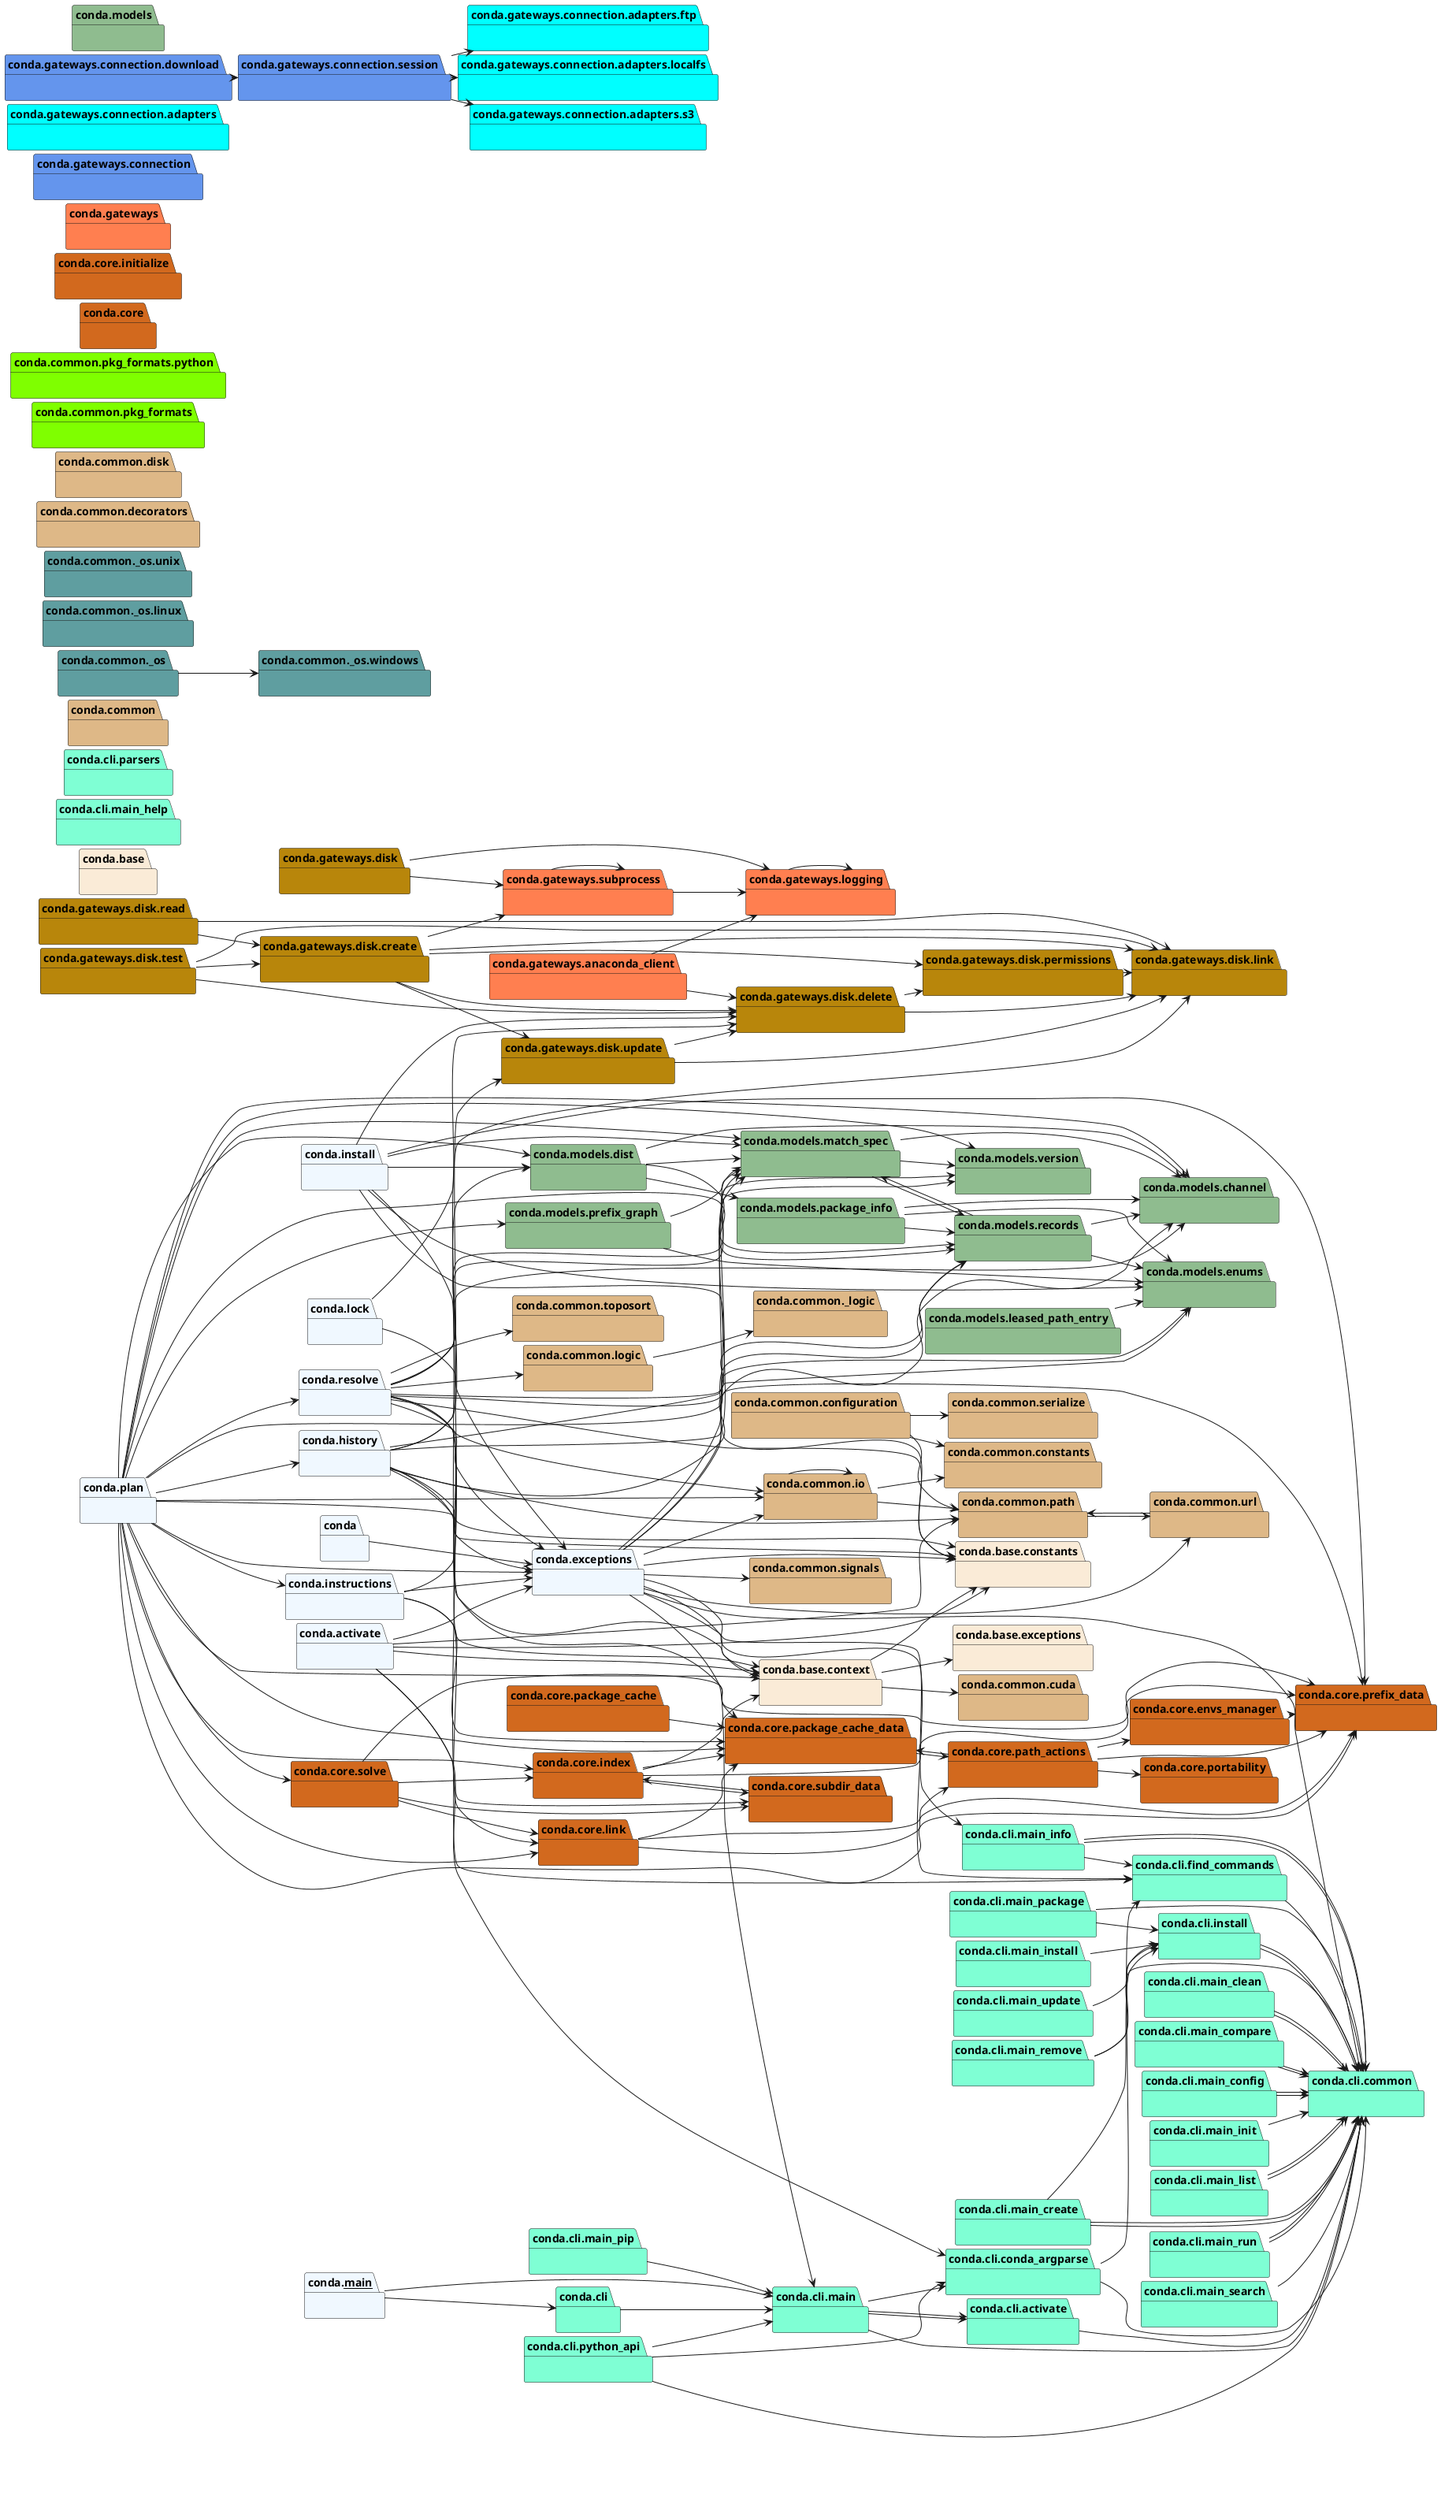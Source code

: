 @startuml packages_conda
set namespaceSeparator none
left to right direction
skinparam nodesep 5
skinparam ranksep 5
left to right direction
skinparam nodesep 5
skinparam ranksep 5
left to right direction
skinparam nodesep 5
skinparam ranksep 5
left to right direction
skinparam nodesep 5
skinparam ranksep 5
package "conda" as conda #aliceblue {
}
package "conda.__main__" as conda.__main__ #aliceblue {
}
package "conda.activate" as conda.activate #aliceblue {
}
package "conda.base" as conda.base #antiquewhite {
}
package "conda.base.constants" as conda.base.constants #antiquewhite {
}
package "conda.base.context" as conda.base.context #antiquewhite {
}
package "conda.base.exceptions" as conda.base.exceptions #antiquewhite {
}
package "conda.cli" as conda.cli #aquamarine {
}
package "conda.cli.activate" as conda.cli.activate #aquamarine {
}
package "conda.cli.common" as conda.cli.common #aquamarine {
}
package "conda.cli.conda_argparse" as conda.cli.conda_argparse #aquamarine {
}
package "conda.cli.find_commands" as conda.cli.find_commands #aquamarine {
}
package "conda.cli.install" as conda.cli.install #aquamarine {
}
package "conda.cli.main" as conda.cli.main #aquamarine {
}
package "conda.cli.main_clean" as conda.cli.main_clean #aquamarine {
}
package "conda.cli.main_compare" as conda.cli.main_compare #aquamarine {
}
package "conda.cli.main_config" as conda.cli.main_config #aquamarine {
}
package "conda.cli.main_create" as conda.cli.main_create #aquamarine {
}
package "conda.cli.main_help" as conda.cli.main_help #aquamarine {
}
package "conda.cli.main_info" as conda.cli.main_info #aquamarine {
}
package "conda.cli.main_init" as conda.cli.main_init #aquamarine {
}
package "conda.cli.main_install" as conda.cli.main_install #aquamarine {
}
package "conda.cli.main_list" as conda.cli.main_list #aquamarine {
}
package "conda.cli.main_package" as conda.cli.main_package #aquamarine {
}
package "conda.cli.main_pip" as conda.cli.main_pip #aquamarine {
}
package "conda.cli.main_remove" as conda.cli.main_remove #aquamarine {
}
package "conda.cli.main_run" as conda.cli.main_run #aquamarine {
}
package "conda.cli.main_search" as conda.cli.main_search #aquamarine {
}
package "conda.cli.main_update" as conda.cli.main_update #aquamarine {
}
package "conda.cli.parsers" as conda.cli.parsers #aquamarine {
}
package "conda.cli.python_api" as conda.cli.python_api #aquamarine {
}
package "conda.common" as conda.common #burlywood {
}
package "conda.common._logic" as conda.common._logic #burlywood {
}
package "conda.common._os" as conda.common._os #cadetblue {
}
package "conda.common._os.linux" as conda.common._os.linux #cadetblue {
}
package "conda.common._os.unix" as conda.common._os.unix #cadetblue {
}
package "conda.common._os.windows" as conda.common._os.windows #cadetblue {
}
package "conda.common.configuration" as conda.common.configuration #burlywood {
}
package "conda.common.constants" as conda.common.constants #burlywood {
}
package "conda.common.cuda" as conda.common.cuda #burlywood {
}
package "conda.common.decorators" as conda.common.decorators #burlywood {
}
package "conda.common.disk" as conda.common.disk #burlywood {
}
package "conda.common.io" as conda.common.io #burlywood {
}
package "conda.common.logic" as conda.common.logic #burlywood {
}
package "conda.common.path" as conda.common.path #burlywood {
}
package "conda.common.pkg_formats" as conda.common.pkg_formats #chartreuse {
}
package "conda.common.pkg_formats.python" as conda.common.pkg_formats.python #chartreuse {
}
package "conda.common.serialize" as conda.common.serialize #burlywood {
}
package "conda.common.signals" as conda.common.signals #burlywood {
}
package "conda.common.toposort" as conda.common.toposort #burlywood {
}
package "conda.common.url" as conda.common.url #burlywood {
}
package "conda.core" as conda.core #chocolate {
}
package "conda.core.envs_manager" as conda.core.envs_manager #chocolate {
}
package "conda.core.index" as conda.core.index #chocolate {
}
package "conda.core.initialize" as conda.core.initialize #chocolate {
}
package "conda.core.link" as conda.core.link #chocolate {
}
package "conda.core.package_cache" as conda.core.package_cache #chocolate {
}
package "conda.core.package_cache_data" as conda.core.package_cache_data #chocolate {
}
package "conda.core.path_actions" as conda.core.path_actions #chocolate {
}
package "conda.core.portability" as conda.core.portability #chocolate {
}
package "conda.core.prefix_data" as conda.core.prefix_data #chocolate {
}
package "conda.core.solve" as conda.core.solve #chocolate {
}
package "conda.core.subdir_data" as conda.core.subdir_data #chocolate {
}
package "conda.exceptions" as conda.exceptions #aliceblue {
}
package "conda.gateways" as conda.gateways #coral {
}
package "conda.gateways.anaconda_client" as conda.gateways.anaconda_client #coral {
}
package "conda.gateways.connection" as conda.gateways.connection #cornflowerblue {
}
package "conda.gateways.connection.adapters" as conda.gateways.connection.adapters #cyan {
}
package "conda.gateways.connection.adapters.ftp" as conda.gateways.connection.adapters.ftp #cyan {
}
package "conda.gateways.connection.adapters.localfs" as conda.gateways.connection.adapters.localfs #cyan {
}
package "conda.gateways.connection.adapters.s3" as conda.gateways.connection.adapters.s3 #cyan {
}
package "conda.gateways.connection.download" as conda.gateways.connection.download #cornflowerblue {
}
package "conda.gateways.connection.session" as conda.gateways.connection.session #cornflowerblue {
}
package "conda.gateways.disk" as conda.gateways.disk #darkgoldenrod {
}
package "conda.gateways.disk.create" as conda.gateways.disk.create #darkgoldenrod {
}
package "conda.gateways.disk.delete" as conda.gateways.disk.delete #darkgoldenrod {
}
package "conda.gateways.disk.link" as conda.gateways.disk.link #darkgoldenrod {
}
package "conda.gateways.disk.permissions" as conda.gateways.disk.permissions #darkgoldenrod {
}
package "conda.gateways.disk.read" as conda.gateways.disk.read #darkgoldenrod {
}
package "conda.gateways.disk.test" as conda.gateways.disk.test #darkgoldenrod {
}
package "conda.gateways.disk.update" as conda.gateways.disk.update #darkgoldenrod {
}
package "conda.gateways.logging" as conda.gateways.logging #coral {
}
package "conda.gateways.subprocess" as conda.gateways.subprocess #coral {
}
package "conda.history" as conda.history #aliceblue {
}
package "conda.install" as conda.install #aliceblue {
}
package "conda.instructions" as conda.instructions #aliceblue {
}
package "conda.lock" as conda.lock #aliceblue {
}
package "conda.models" as conda.models #darkseagreen {
}
package "conda.models.channel" as conda.models.channel #darkseagreen {
}
package "conda.models.dist" as conda.models.dist #darkseagreen {
}
package "conda.models.enums" as conda.models.enums #darkseagreen {
}
package "conda.models.leased_path_entry" as conda.models.leased_path_entry #darkseagreen {
}
package "conda.models.match_spec" as conda.models.match_spec #darkseagreen {
}
package "conda.models.package_info" as conda.models.package_info #darkseagreen {
}
package "conda.models.prefix_graph" as conda.models.prefix_graph #darkseagreen {
}
package "conda.models.records" as conda.models.records #darkseagreen {
}
package "conda.models.version" as conda.models.version #darkseagreen {
}
package "conda.plan" as conda.plan #aliceblue {
}
package "conda.resolve" as conda.resolve #aliceblue {
}
conda --> conda.exceptions
conda.__main__ --> conda.cli
conda.__main__ --> conda.cli.main
conda.activate --> conda.base.constants
conda.activate --> conda.base.context
conda.activate --> conda.cli.conda_argparse
conda.activate --> conda.cli.find_commands
conda.activate --> conda.common.path
conda.activate --> conda.exceptions
conda.base.context --> conda.base.constants
conda.base.context --> conda.base.exceptions
conda.base.context --> conda.common.cuda
conda.cli --> conda.cli.main
conda.cli.activate --> conda.cli.common
conda.cli.conda_argparse --> conda.cli.common
conda.cli.conda_argparse --> conda.cli.find_commands
conda.cli.find_commands --> conda.cli.common
conda.cli.install --> conda.cli.common
conda.cli.install --> conda.cli.common
conda.cli.main --> conda.cli.activate
conda.cli.main --> conda.cli.activate
conda.cli.main --> conda.cli.common
conda.cli.main --> conda.cli.conda_argparse
conda.cli.main_clean --> conda.cli.common
conda.cli.main_clean --> conda.cli.common
conda.cli.main_compare --> conda.cli.common
conda.cli.main_compare --> conda.cli.common
conda.cli.main_config --> conda.cli.common
conda.cli.main_config --> conda.cli.common
conda.cli.main_create --> conda.cli.common
conda.cli.main_create --> conda.cli.common
conda.cli.main_create --> conda.cli.install
conda.cli.main_info --> conda.cli.common
conda.cli.main_info --> conda.cli.common
conda.cli.main_info --> conda.cli.find_commands
conda.cli.main_init --> conda.cli.common
conda.cli.main_install --> conda.cli.install
conda.cli.main_list --> conda.cli.common
conda.cli.main_list --> conda.cli.common
conda.cli.main_package --> conda.cli.common
conda.cli.main_package --> conda.cli.install
conda.cli.main_pip --> conda.cli.main
conda.cli.main_remove --> conda.cli.common
conda.cli.main_remove --> conda.cli.install
conda.cli.main_run --> conda.cli.common
conda.cli.main_run --> conda.cli.common
conda.cli.main_search --> conda.cli.common
conda.cli.main_update --> conda.cli.install
conda.cli.python_api --> conda.cli.common
conda.cli.python_api --> conda.cli.conda_argparse
conda.cli.python_api --> conda.cli.main
conda.common._os --> conda.common._os.windows
conda.common.configuration --> conda.common.constants
conda.common.configuration --> conda.common.path
conda.common.configuration --> conda.common.serialize
conda.common.io --> conda.common.constants
conda.common.io --> conda.common.io
conda.common.io --> conda.common.path
conda.common.logic --> conda.common._logic
conda.common.path --> conda.common.url
conda.common.url --> conda.common.path
conda.core.envs_manager --> conda.core.prefix_data
conda.core.index --> conda.base.context
conda.core.index --> conda.core.package_cache_data
conda.core.index --> conda.core.prefix_data
conda.core.index --> conda.core.subdir_data
conda.core.link --> conda.core.package_cache_data
conda.core.link --> conda.core.path_actions
conda.core.link --> conda.core.prefix_data
conda.core.package_cache --> conda.core.package_cache_data
conda.core.package_cache_data --> conda.core.path_actions
conda.core.path_actions --> conda.core.envs_manager
conda.core.path_actions --> conda.core.package_cache_data
conda.core.path_actions --> conda.core.portability
conda.core.path_actions --> conda.core.prefix_data
conda.core.solve --> conda.core.index
conda.core.solve --> conda.core.link
conda.core.solve --> conda.core.prefix_data
conda.core.solve --> conda.core.subdir_data
conda.core.subdir_data --> conda.core.index
conda.exceptions --> conda.base.constants
conda.exceptions --> conda.base.context
conda.exceptions --> conda.cli.common
conda.exceptions --> conda.cli.find_commands
conda.exceptions --> conda.cli.main
conda.exceptions --> conda.cli.main_info
conda.exceptions --> conda.common.io
conda.exceptions --> conda.common.signals
conda.exceptions --> conda.common.url
conda.exceptions --> conda.models.channel
conda.exceptions --> conda.models.match_spec
conda.exceptions --> conda.models.records
conda.gateways.anaconda_client --> conda.gateways.disk.delete
conda.gateways.anaconda_client --> conda.gateways.logging
conda.gateways.connection.download --> conda.gateways.connection.session
conda.gateways.connection.session --> conda.gateways.connection.adapters.ftp
conda.gateways.connection.session --> conda.gateways.connection.adapters.localfs
conda.gateways.connection.session --> conda.gateways.connection.adapters.s3
conda.gateways.disk --> conda.gateways.logging
conda.gateways.disk --> conda.gateways.subprocess
conda.gateways.disk.create --> conda.gateways.disk.delete
conda.gateways.disk.create --> conda.gateways.disk.link
conda.gateways.disk.create --> conda.gateways.disk.permissions
conda.gateways.disk.create --> conda.gateways.disk.update
conda.gateways.disk.create --> conda.gateways.subprocess
conda.gateways.disk.delete --> conda.gateways.disk.link
conda.gateways.disk.delete --> conda.gateways.disk.permissions
conda.gateways.disk.permissions --> conda.gateways.disk.link
conda.gateways.disk.read --> conda.gateways.disk.create
conda.gateways.disk.read --> conda.gateways.disk.link
conda.gateways.disk.test --> conda.gateways.disk.create
conda.gateways.disk.test --> conda.gateways.disk.delete
conda.gateways.disk.test --> conda.gateways.disk.link
conda.gateways.disk.update --> conda.gateways.disk.delete
conda.gateways.disk.update --> conda.gateways.disk.link
conda.gateways.logging --> conda.gateways.logging
conda.gateways.subprocess --> conda.gateways.logging
conda.gateways.subprocess --> conda.gateways.subprocess
conda.history --> conda.base.constants
conda.history --> conda.base.context
conda.history --> conda.common.path
conda.history --> conda.core.prefix_data
conda.history --> conda.exceptions
conda.history --> conda.gateways.disk.update
conda.history --> conda.models.dist
conda.history --> conda.models.match_spec
conda.history --> conda.models.version
conda.install --> conda.base.constants
conda.install --> conda.core.package_cache_data
conda.install --> conda.core.prefix_data
conda.install --> conda.gateways.disk.delete
conda.install --> conda.models.dist
conda.install --> conda.models.enums
conda.install --> conda.models.match_spec
conda.instructions --> conda.core.link
conda.instructions --> conda.core.package_cache_data
conda.instructions --> conda.exceptions
conda.instructions --> conda.gateways.disk.link
conda.lock --> conda.exceptions
conda.lock --> conda.gateways.disk.delete
conda.models.dist --> conda.models.channel
conda.models.dist --> conda.models.match_spec
conda.models.dist --> conda.models.package_info
conda.models.dist --> conda.models.records
conda.models.leased_path_entry --> conda.models.enums
conda.models.match_spec --> conda.models.channel
conda.models.match_spec --> conda.models.records
conda.models.match_spec --> conda.models.version
conda.models.package_info --> conda.models.channel
conda.models.package_info --> conda.models.enums
conda.models.package_info --> conda.models.records
conda.models.prefix_graph --> conda.models.enums
conda.models.prefix_graph --> conda.models.match_spec
conda.models.records --> conda.models.channel
conda.models.records --> conda.models.enums
conda.models.records --> conda.models.match_spec
conda.plan --> conda.base.constants
conda.plan --> conda.base.context
conda.plan --> conda.common.io
conda.plan --> conda.core.index
conda.plan --> conda.core.link
conda.plan --> conda.core.package_cache_data
conda.plan --> conda.core.prefix_data
conda.plan --> conda.core.solve
conda.plan --> conda.exceptions
conda.plan --> conda.history
conda.plan --> conda.instructions
conda.plan --> conda.models.channel
conda.plan --> conda.models.dist
conda.plan --> conda.models.enums
conda.plan --> conda.models.match_spec
conda.plan --> conda.models.prefix_graph
conda.plan --> conda.models.records
conda.plan --> conda.models.version
conda.plan --> conda.resolve
conda.resolve --> conda.base.constants
conda.resolve --> conda.base.context
conda.resolve --> conda.common.io
conda.resolve --> conda.common.logic
conda.resolve --> conda.common.toposort
conda.resolve --> conda.core.subdir_data
conda.resolve --> conda.exceptions
conda.resolve --> conda.models.channel
conda.resolve --> conda.models.enums
conda.resolve --> conda.models.match_spec
conda.resolve --> conda.models.records
conda.resolve --> conda.models.version
@enduml
